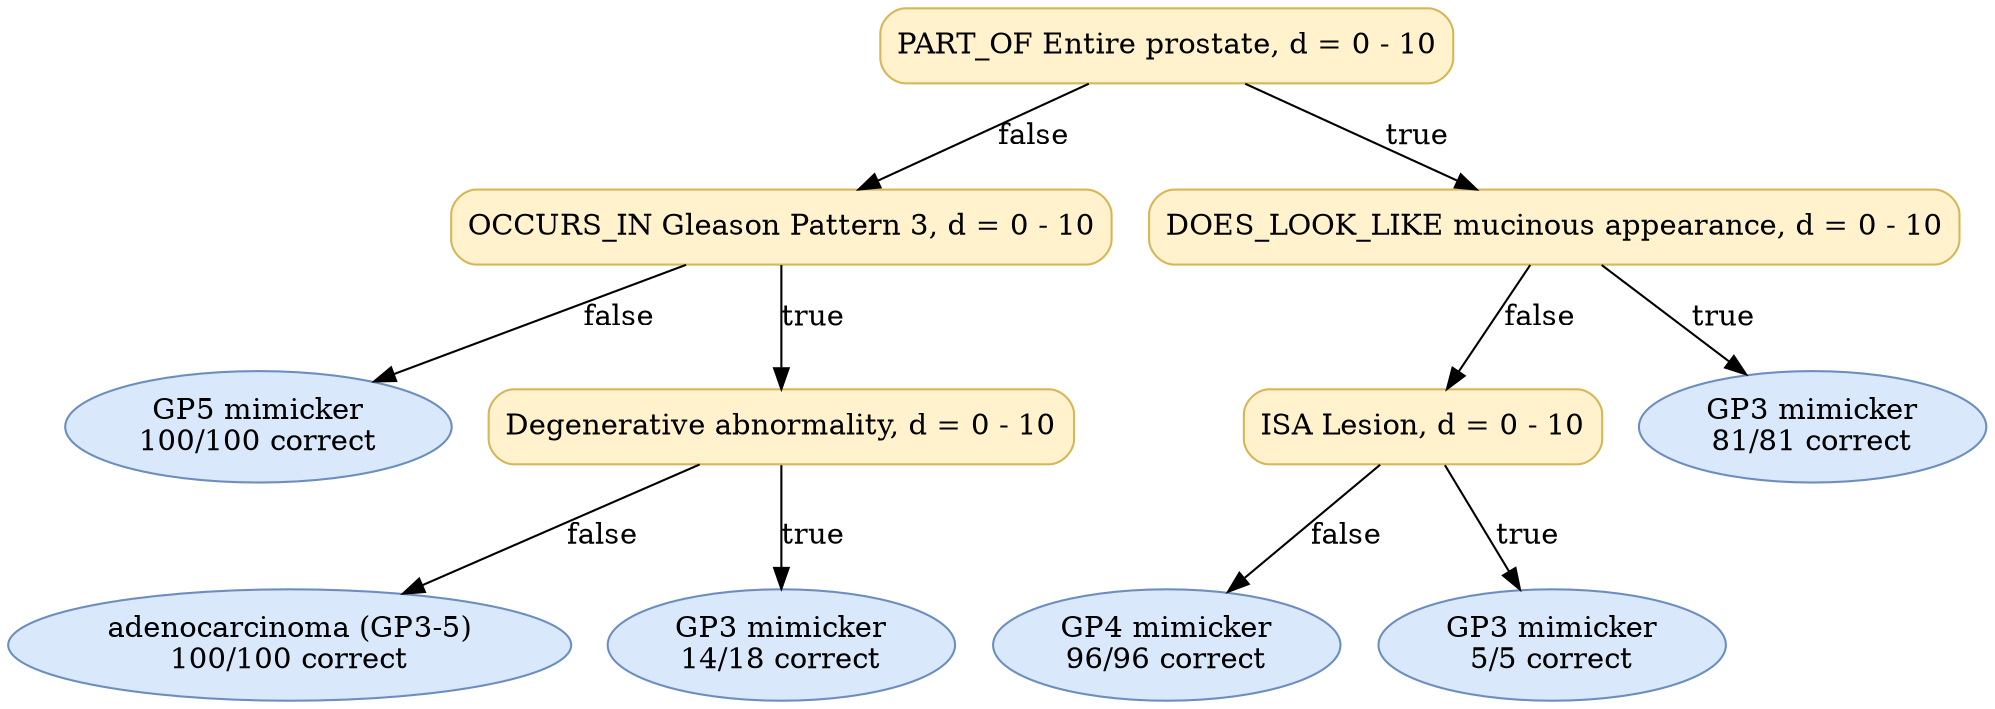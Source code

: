 digraph "DT" {
fontname="Times-Roman";
label="";
node [fontname="Times-Roman"];
Node1 [color="#D6B656", fillcolor="#FFF2CC", label="PART_OF Entire prostate, d = 0 - 10", shape="box", style="rounded,filled"];
Node2 [color="#D6B656", fillcolor="#FFF2CC", label="OCCURS_IN Gleason Pattern 3, d = 0 - 10", shape="box", style="rounded,filled"];
Node3 [color="#6C8EBF", fillcolor="#DAE8FC", label=<GP5 mimicker<br/>100/100 correct>, shape="ellipse", style="rounded,filled"];
Node4 [color="#D6B656", fillcolor="#FFF2CC", label="Degenerative abnormality, d = 0 - 10", shape="box", style="rounded,filled"];
Node5 [color="#6C8EBF", fillcolor="#DAE8FC", label=<adenocarcinoma (GP3-5)<br/>100/100 correct>, shape="ellipse", style="rounded,filled"];
Node6 [color="#6C8EBF", fillcolor="#DAE8FC", label=<GP3 mimicker<br/>14/18 correct>, shape="ellipse", style="rounded,filled"];
Node7 [color="#D6B656", fillcolor="#FFF2CC", label="DOES_LOOK_LIKE mucinous appearance, d = 0 - 10", shape="box", style="rounded,filled"];
Node8 [color="#D6B656", fillcolor="#FFF2CC", label="ISA Lesion, d = 0 - 10", shape="box", style="rounded,filled"];
Node9 [color="#6C8EBF", fillcolor="#DAE8FC", label=<GP4 mimicker<br/>96/96 correct>, shape="ellipse", style="rounded,filled"];
Node10 [color="#6C8EBF", fillcolor="#DAE8FC", label=<GP3 mimicker<br/>5/5 correct>, shape="ellipse", style="rounded,filled"];
Node11 [color="#6C8EBF", fillcolor="#DAE8FC", label=<GP3 mimicker<br/>81/81 correct>, shape="ellipse", style="rounded,filled"];
Node1 -> Node2  [key=0, label="false"];
Node1 -> Node7  [key=0, label="true"];
Node2 -> Node3  [key=0, label="false"];
Node2 -> Node4  [key=0, label="true"];
Node4 -> Node5  [key=0, label="false"];
Node4 -> Node6  [key=0, label="true"];
Node7 -> Node8  [key=0, label="false"];
Node7 -> Node11  [key=0, label="true"];
Node8 -> Node9  [key=0, label="false"];
Node8 -> Node10  [key=0, label="true"];
}
